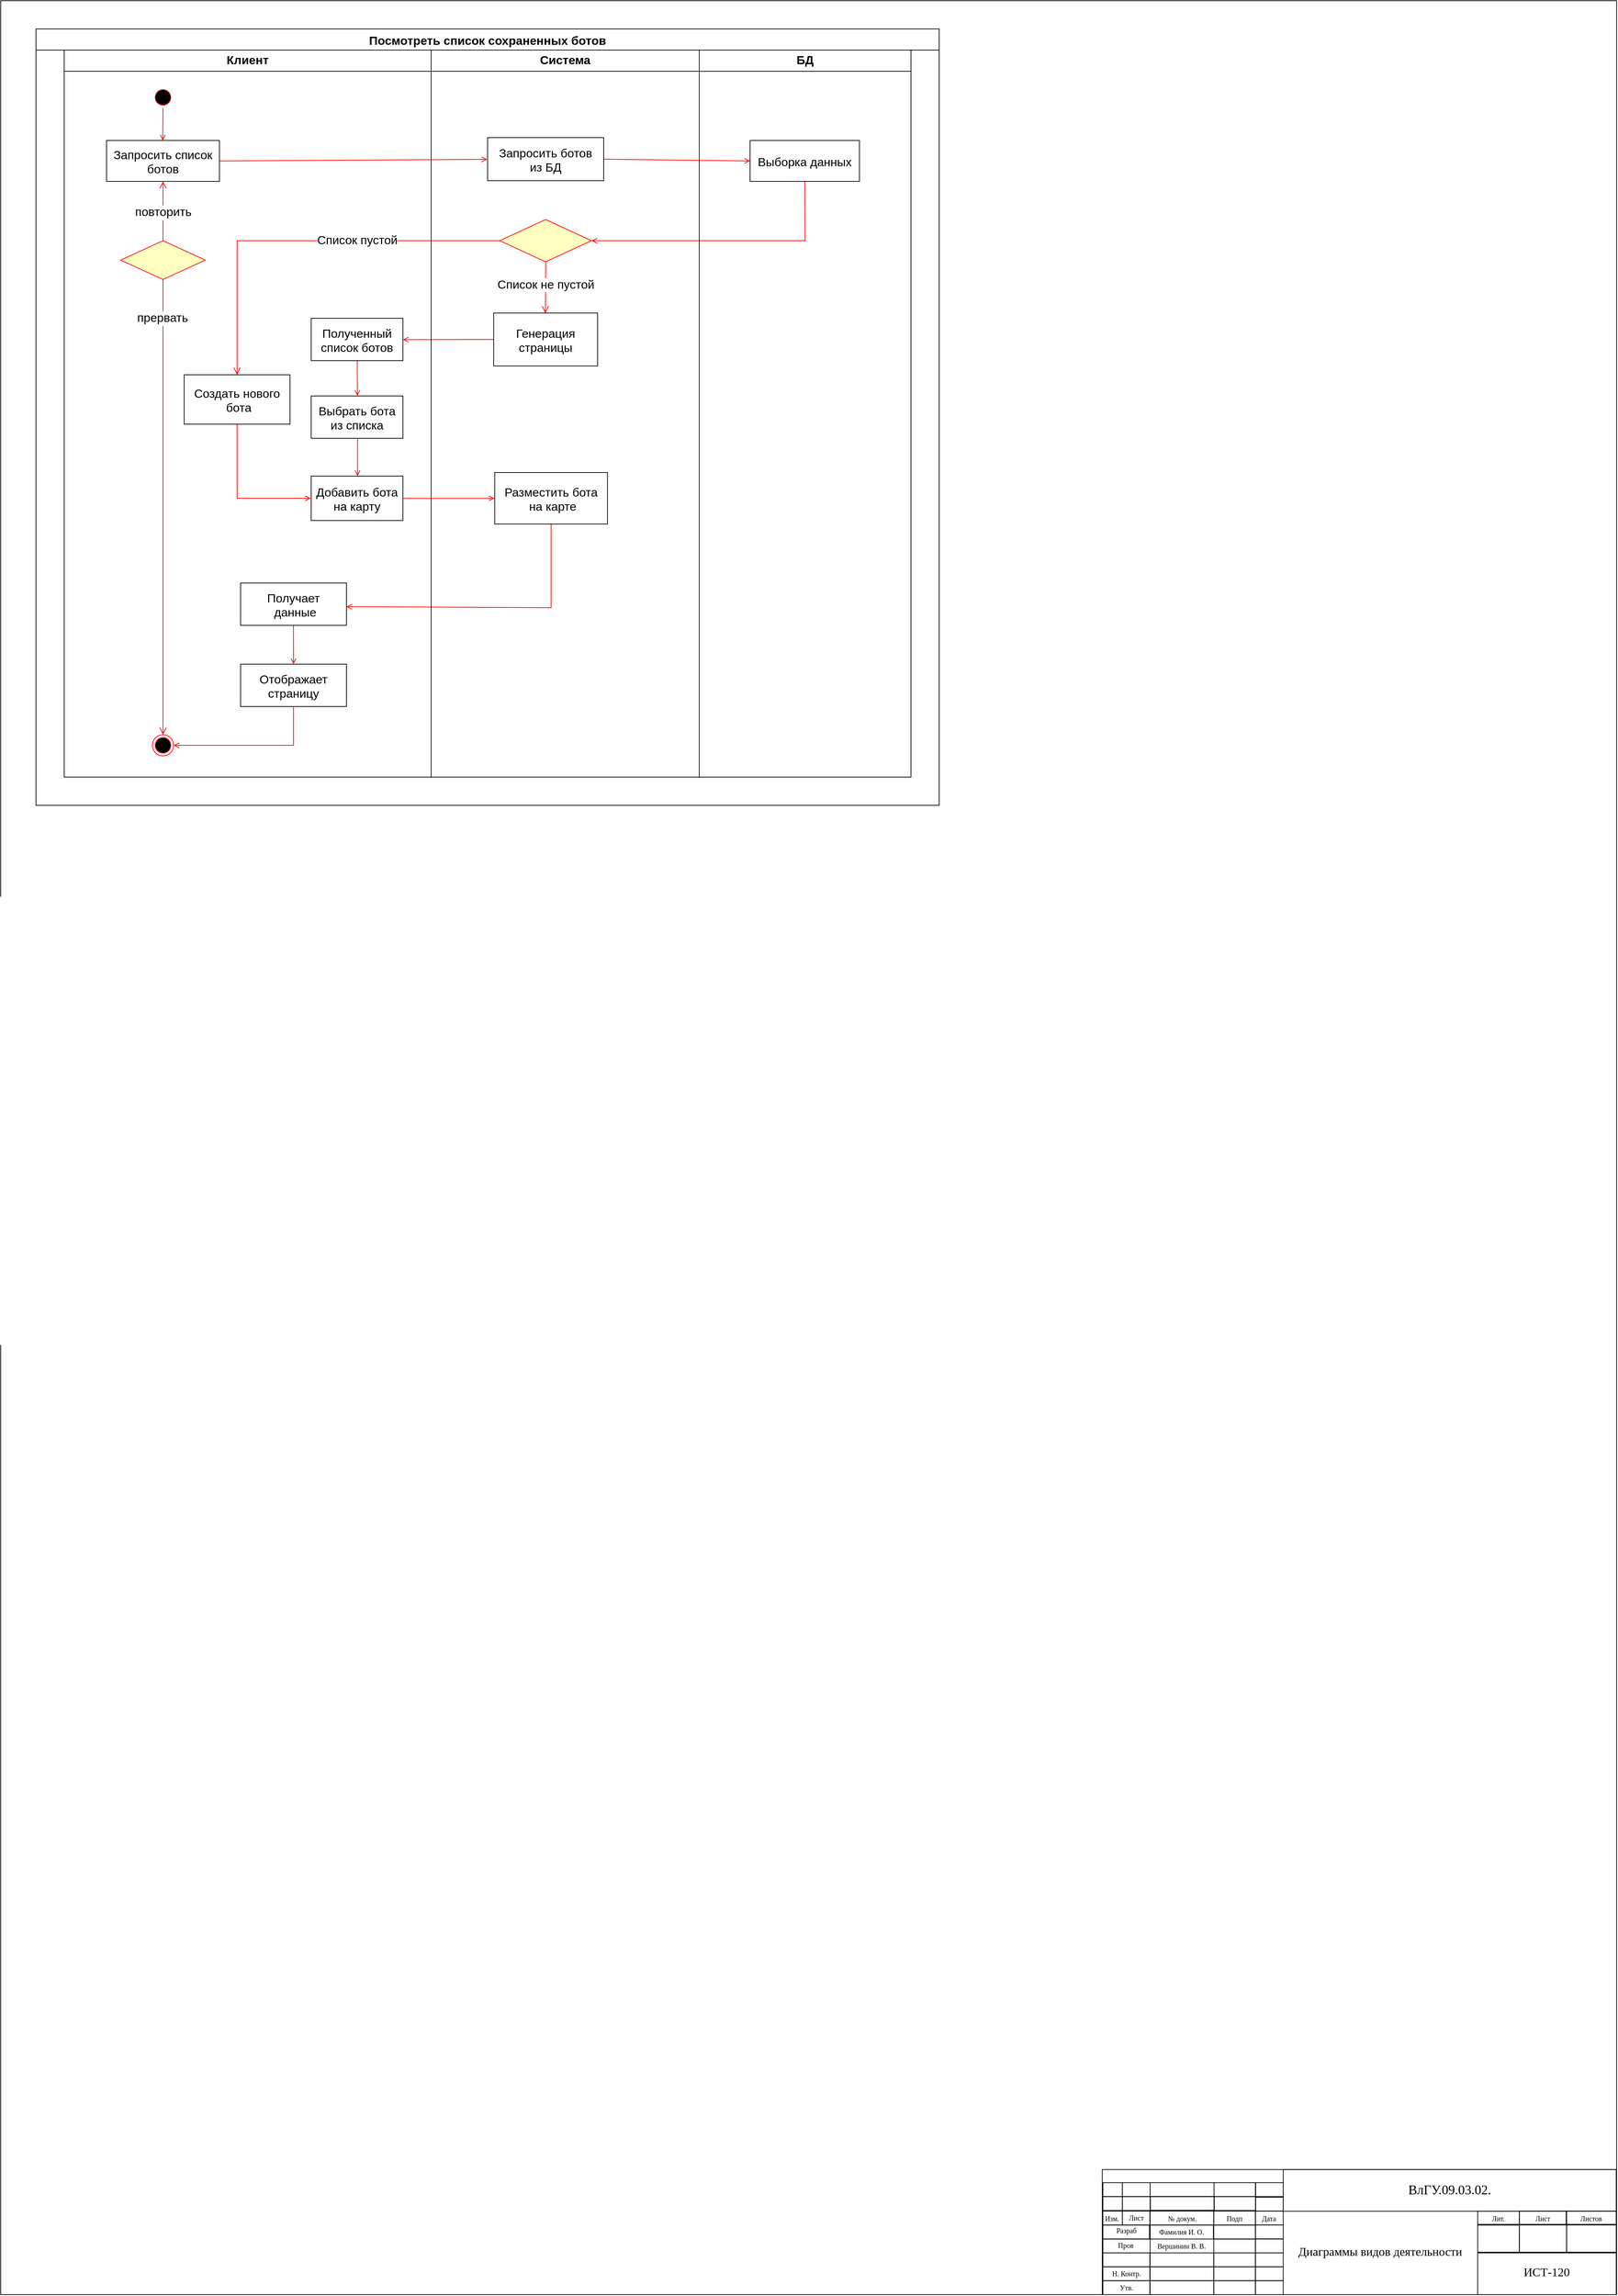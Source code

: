 <mxfile version="20.5.1" type="device"><diagram name="Page-1" id="e7e014a7-5840-1c2e-5031-d8a46d1fe8dd"><mxGraphModel dx="3460" dy="1903" grid="1" gridSize="10" guides="1" tooltips="1" connect="1" arrows="1" fold="1" page="1" pageScale="1" pageWidth="2339" pageHeight="3300" background="none" math="0" shadow="0"><root><mxCell id="0"/><mxCell id="1" parent="0"/><mxCell id="cWWCTGIT67eP3YgJkroJ-1" value="" style="group;movable=0;resizable=0;rotatable=0;deletable=0;editable=0;connectable=0;" parent="1" vertex="1" connectable="0"><mxGeometry x="30" y="20" width="2290.006" height="3250.028" as="geometry"/></mxCell><mxCell id="cWWCTGIT67eP3YgJkroJ-2" value="" style="rounded=0;whiteSpace=wrap;html=1;fillColor=none;movable=0;resizable=0;rotatable=0;deletable=0;editable=0;connectable=0;" parent="cWWCTGIT67eP3YgJkroJ-1" vertex="1"><mxGeometry width="2290" height="3250" as="geometry"/></mxCell><mxCell id="cWWCTGIT67eP3YgJkroJ-4" value="" style="rounded=0;whiteSpace=wrap;html=1;fillColor=none;" parent="cWWCTGIT67eP3YgJkroJ-1" vertex="1"><mxGeometry x="1561.11" y="3072.86" width="728.35" height="177.165" as="geometry"/></mxCell><mxCell id="cWWCTGIT67eP3YgJkroJ-5" value="" style="rounded=0;whiteSpace=wrap;html=1;fillColor=none;" parent="cWWCTGIT67eP3YgJkroJ-1" vertex="1"><mxGeometry x="1562.01" y="3111.16" width="27.559" height="19.685" as="geometry"/></mxCell><mxCell id="cWWCTGIT67eP3YgJkroJ-6" value="" style="rounded=0;whiteSpace=wrap;html=1;fillColor=none;" parent="cWWCTGIT67eP3YgJkroJ-1" vertex="1"><mxGeometry x="1562.0" y="3131.67" width="27.559" height="19.685" as="geometry"/></mxCell><mxCell id="cWWCTGIT67eP3YgJkroJ-7" value="" style="rounded=0;whiteSpace=wrap;html=1;fillColor=none;" parent="cWWCTGIT67eP3YgJkroJ-1" vertex="1"><mxGeometry x="1562.01" y="3091.47" width="27.559" height="19.685" as="geometry"/></mxCell><mxCell id="cWWCTGIT67eP3YgJkroJ-8" value="" style="rounded=0;whiteSpace=wrap;html=1;fillColor=none;" parent="cWWCTGIT67eP3YgJkroJ-1" vertex="1"><mxGeometry x="1589.57" y="3111.16" width="39.37" height="19.685" as="geometry"/></mxCell><mxCell id="cWWCTGIT67eP3YgJkroJ-9" value="" style="rounded=0;whiteSpace=wrap;html=1;fillColor=none;" parent="cWWCTGIT67eP3YgJkroJ-1" vertex="1"><mxGeometry x="1589.56" y="3131.67" width="39.37" height="19.685" as="geometry"/></mxCell><mxCell id="cWWCTGIT67eP3YgJkroJ-10" value="" style="rounded=0;whiteSpace=wrap;html=1;fillColor=none;" parent="cWWCTGIT67eP3YgJkroJ-1" vertex="1"><mxGeometry x="1589.57" y="3091.47" width="39.37" height="19.685" as="geometry"/></mxCell><mxCell id="cWWCTGIT67eP3YgJkroJ-11" value="" style="rounded=0;whiteSpace=wrap;html=1;fillColor=none;" parent="cWWCTGIT67eP3YgJkroJ-1" vertex="1"><mxGeometry x="1628.94" y="3111.16" width="90.551" height="19.685" as="geometry"/></mxCell><mxCell id="cWWCTGIT67eP3YgJkroJ-12" value="" style="rounded=0;whiteSpace=wrap;html=1;fillColor=none;" parent="cWWCTGIT67eP3YgJkroJ-1" vertex="1"><mxGeometry x="1629.28" y="3110.94" width="90.551" height="19.685" as="geometry"/></mxCell><mxCell id="cWWCTGIT67eP3YgJkroJ-13" value="" style="rounded=0;whiteSpace=wrap;html=1;fillColor=none;" parent="cWWCTGIT67eP3YgJkroJ-1" vertex="1"><mxGeometry x="1628.94" y="3091.47" width="90.551" height="19.685" as="geometry"/></mxCell><mxCell id="cWWCTGIT67eP3YgJkroJ-14" value="" style="rounded=0;whiteSpace=wrap;html=1;fillColor=none;" parent="cWWCTGIT67eP3YgJkroJ-1" vertex="1"><mxGeometry x="1719.49" y="3111.16" width="59.055" height="19.685" as="geometry"/></mxCell><mxCell id="cWWCTGIT67eP3YgJkroJ-15" value="" style="rounded=0;whiteSpace=wrap;html=1;fillColor=none;" parent="cWWCTGIT67eP3YgJkroJ-1" vertex="1"><mxGeometry x="1719.14" y="3131.67" width="59.055" height="19.685" as="geometry"/></mxCell><mxCell id="cWWCTGIT67eP3YgJkroJ-16" value="" style="rounded=0;whiteSpace=wrap;html=1;fillColor=none;" parent="cWWCTGIT67eP3YgJkroJ-1" vertex="1"><mxGeometry x="1719.49" y="3091.47" width="59.055" height="19.685" as="geometry"/></mxCell><mxCell id="cWWCTGIT67eP3YgJkroJ-17" value="" style="rounded=0;whiteSpace=wrap;html=1;fillColor=none;" parent="cWWCTGIT67eP3YgJkroJ-1" vertex="1"><mxGeometry x="1778.21" y="3112" width="39.37" height="19.685" as="geometry"/></mxCell><mxCell id="cWWCTGIT67eP3YgJkroJ-18" value="" style="rounded=0;whiteSpace=wrap;html=1;fillColor=none;" parent="cWWCTGIT67eP3YgJkroJ-1" vertex="1"><mxGeometry x="1778.2" y="3131.67" width="39.37" height="19.685" as="geometry"/></mxCell><mxCell id="cWWCTGIT67eP3YgJkroJ-19" value="" style="rounded=0;whiteSpace=wrap;html=1;fillColor=none;" parent="cWWCTGIT67eP3YgJkroJ-1" vertex="1"><mxGeometry x="1778.19" y="3091.47" width="39.37" height="19.685" as="geometry"/></mxCell><mxCell id="cWWCTGIT67eP3YgJkroJ-20" value="" style="rounded=0;whiteSpace=wrap;html=1;fillColor=none;" parent="cWWCTGIT67eP3YgJkroJ-1" vertex="1"><mxGeometry x="1817.56" y="3072.86" width="472.43" height="59.055" as="geometry"/></mxCell><mxCell id="cWWCTGIT67eP3YgJkroJ-21" value="Изм." style="text;html=1;strokeColor=none;fillColor=none;align=center;verticalAlign=middle;whiteSpace=wrap;rounded=0;fontFamily=Times New Roman;fontSize=10;" parent="cWWCTGIT67eP3YgJkroJ-1" vertex="1"><mxGeometry x="1561.11" y="3131.66" width="27.559" height="19.685" as="geometry"/></mxCell><mxCell id="cWWCTGIT67eP3YgJkroJ-22" value="Лист" style="text;html=1;strokeColor=none;fillColor=none;align=center;verticalAlign=middle;whiteSpace=wrap;rounded=0;fontFamily=Times New Roman;fontSize=10;" parent="cWWCTGIT67eP3YgJkroJ-1" vertex="1"><mxGeometry x="1589.91" y="3130.85" width="39.37" height="19.685" as="geometry"/></mxCell><mxCell id="cWWCTGIT67eP3YgJkroJ-23" value="№ докум." style="text;html=1;strokeColor=none;fillColor=none;align=center;verticalAlign=middle;whiteSpace=wrap;rounded=0;fontFamily=Times New Roman;fontSize=10;" parent="cWWCTGIT67eP3YgJkroJ-1" vertex="1"><mxGeometry x="1629.28" y="3131.66" width="90.551" height="19.68" as="geometry"/></mxCell><mxCell id="cWWCTGIT67eP3YgJkroJ-24" value="Подп" style="text;html=1;strokeColor=none;fillColor=none;align=center;verticalAlign=middle;whiteSpace=wrap;rounded=0;fontFamily=Times New Roman;fontSize=10;" parent="cWWCTGIT67eP3YgJkroJ-1" vertex="1"><mxGeometry x="1718.59" y="3131.93" width="59.055" height="19.68" as="geometry"/></mxCell><mxCell id="cWWCTGIT67eP3YgJkroJ-25" value="Дата" style="text;html=1;strokeColor=none;fillColor=none;align=center;verticalAlign=middle;whiteSpace=wrap;rounded=0;fontFamily=Times New Roman;fontSize=10;" parent="cWWCTGIT67eP3YgJkroJ-1" vertex="1"><mxGeometry x="1778.19" y="3131.93" width="39.37" height="19.685" as="geometry"/></mxCell><mxCell id="cWWCTGIT67eP3YgJkroJ-26" value="" style="rounded=0;whiteSpace=wrap;html=1;fillColor=none;" parent="cWWCTGIT67eP3YgJkroJ-1" vertex="1"><mxGeometry x="1562" y="3151.6" width="66.929" height="19.68" as="geometry"/></mxCell><mxCell id="cWWCTGIT67eP3YgJkroJ-27" value="" style="rounded=0;whiteSpace=wrap;html=1;fillColor=none;" parent="cWWCTGIT67eP3YgJkroJ-1" vertex="1"><mxGeometry x="1562" y="3171.28" width="66.929" height="19.68" as="geometry"/></mxCell><mxCell id="cWWCTGIT67eP3YgJkroJ-28" value="" style="rounded=0;whiteSpace=wrap;html=1;fillColor=none;" parent="cWWCTGIT67eP3YgJkroJ-1" vertex="1"><mxGeometry x="1562" y="3190.96" width="66.929" height="19.68" as="geometry"/></mxCell><mxCell id="cWWCTGIT67eP3YgJkroJ-29" value="" style="rounded=0;whiteSpace=wrap;html=1;fillColor=none;" parent="cWWCTGIT67eP3YgJkroJ-1" vertex="1"><mxGeometry x="1562" y="3210.64" width="66.929" height="19.68" as="geometry"/></mxCell><mxCell id="cWWCTGIT67eP3YgJkroJ-30" value="" style="rounded=0;whiteSpace=wrap;html=1;fillColor=none;" parent="cWWCTGIT67eP3YgJkroJ-1" vertex="1"><mxGeometry x="1562" y="3230.32" width="66.929" height="19.68" as="geometry"/></mxCell><mxCell id="cWWCTGIT67eP3YgJkroJ-31" value="" style="rounded=0;whiteSpace=wrap;html=1;fillColor=none;" parent="cWWCTGIT67eP3YgJkroJ-1" vertex="1"><mxGeometry x="1628.6" y="3131.67" width="90.551" height="19.68" as="geometry"/></mxCell><mxCell id="cWWCTGIT67eP3YgJkroJ-32" value="" style="rounded=0;whiteSpace=wrap;html=1;fillColor=none;" parent="cWWCTGIT67eP3YgJkroJ-1" vertex="1"><mxGeometry x="1628.59" y="3190.96" width="90.551" height="19.68" as="geometry"/></mxCell><mxCell id="cWWCTGIT67eP3YgJkroJ-33" value="" style="rounded=0;whiteSpace=wrap;html=1;fillColor=none;" parent="cWWCTGIT67eP3YgJkroJ-1" vertex="1"><mxGeometry x="1628.59" y="3210.64" width="90.551" height="19.68" as="geometry"/></mxCell><mxCell id="cWWCTGIT67eP3YgJkroJ-34" value="" style="rounded=0;whiteSpace=wrap;html=1;fillColor=none;" parent="cWWCTGIT67eP3YgJkroJ-1" vertex="1"><mxGeometry x="1628.59" y="3230.32" width="90.551" height="19.68" as="geometry"/></mxCell><mxCell id="cWWCTGIT67eP3YgJkroJ-35" value="" style="rounded=0;whiteSpace=wrap;html=1;fillColor=none;" parent="cWWCTGIT67eP3YgJkroJ-1" vertex="1"><mxGeometry x="1719.15" y="3151.61" width="59.055" height="19.68" as="geometry"/></mxCell><mxCell id="cWWCTGIT67eP3YgJkroJ-36" value="" style="rounded=0;whiteSpace=wrap;html=1;fillColor=none;" parent="cWWCTGIT67eP3YgJkroJ-1" vertex="1"><mxGeometry x="1719.14" y="3171.28" width="59.055" height="19.68" as="geometry"/></mxCell><mxCell id="cWWCTGIT67eP3YgJkroJ-37" value="" style="rounded=0;whiteSpace=wrap;html=1;fillColor=none;" parent="cWWCTGIT67eP3YgJkroJ-1" vertex="1"><mxGeometry x="1719.14" y="3190.96" width="59.055" height="19.68" as="geometry"/></mxCell><mxCell id="cWWCTGIT67eP3YgJkroJ-38" value="" style="rounded=0;whiteSpace=wrap;html=1;fillColor=none;" parent="cWWCTGIT67eP3YgJkroJ-1" vertex="1"><mxGeometry x="1719.14" y="3210.64" width="59.055" height="19.68" as="geometry"/></mxCell><mxCell id="cWWCTGIT67eP3YgJkroJ-39" value="" style="rounded=0;whiteSpace=wrap;html=1;fillColor=none;" parent="cWWCTGIT67eP3YgJkroJ-1" vertex="1"><mxGeometry x="1719.14" y="3230.32" width="59.055" height="19.68" as="geometry"/></mxCell><mxCell id="cWWCTGIT67eP3YgJkroJ-40" value="" style="rounded=0;whiteSpace=wrap;html=1;fillColor=none;" parent="cWWCTGIT67eP3YgJkroJ-1" vertex="1"><mxGeometry x="1778.19" y="3151.35" width="39.37" height="19.68" as="geometry"/></mxCell><mxCell id="cWWCTGIT67eP3YgJkroJ-41" value="" style="rounded=0;whiteSpace=wrap;html=1;fillColor=none;" parent="cWWCTGIT67eP3YgJkroJ-1" vertex="1"><mxGeometry x="1778.2" y="3171.28" width="39.37" height="19.68" as="geometry"/></mxCell><mxCell id="cWWCTGIT67eP3YgJkroJ-42" value="" style="rounded=0;whiteSpace=wrap;html=1;fillColor=none;" parent="cWWCTGIT67eP3YgJkroJ-1" vertex="1"><mxGeometry x="1778.2" y="3190.96" width="39.37" height="19.68" as="geometry"/></mxCell><mxCell id="cWWCTGIT67eP3YgJkroJ-43" value="" style="rounded=0;whiteSpace=wrap;html=1;fillColor=none;" parent="cWWCTGIT67eP3YgJkroJ-1" vertex="1"><mxGeometry x="1778.2" y="3210.64" width="39.37" height="19.68" as="geometry"/></mxCell><mxCell id="cWWCTGIT67eP3YgJkroJ-44" value="" style="rounded=0;whiteSpace=wrap;html=1;fillColor=none;" parent="cWWCTGIT67eP3YgJkroJ-1" vertex="1"><mxGeometry x="1778.2" y="3230.32" width="39.37" height="19.68" as="geometry"/></mxCell><mxCell id="cWWCTGIT67eP3YgJkroJ-45" value="" style="rounded=0;whiteSpace=wrap;html=1;fontFamily=Times New Roman;fontSize=10;fillColor=none;" parent="cWWCTGIT67eP3YgJkroJ-1" vertex="1"><mxGeometry x="2218.59" y="3131.68" width="70.866" height="19.685" as="geometry"/></mxCell><mxCell id="cWWCTGIT67eP3YgJkroJ-46" value="" style="rounded=0;whiteSpace=wrap;html=1;fontFamily=Times New Roman;fontSize=10;fillColor=none;" parent="cWWCTGIT67eP3YgJkroJ-1" vertex="1"><mxGeometry x="2219.14" y="3150.53" width="70.866" height="39.37" as="geometry"/></mxCell><mxCell id="cWWCTGIT67eP3YgJkroJ-47" value="" style="rounded=0;whiteSpace=wrap;html=1;fontFamily=Times New Roman;fontSize=10;fillColor=none;" parent="cWWCTGIT67eP3YgJkroJ-1" vertex="1"><mxGeometry x="2152.23" y="3131.68" width="66.929" height="19.685" as="geometry"/></mxCell><mxCell id="cWWCTGIT67eP3YgJkroJ-48" value="" style="rounded=0;whiteSpace=wrap;html=1;fontFamily=Times New Roman;fontSize=10;fillColor=none;" parent="cWWCTGIT67eP3YgJkroJ-1" vertex="1"><mxGeometry x="2152.21" y="3150.53" width="66.929" height="39.37" as="geometry"/></mxCell><mxCell id="cWWCTGIT67eP3YgJkroJ-49" value="" style="rounded=0;whiteSpace=wrap;html=1;fontFamily=Times New Roman;fontSize=10;fillColor=none;" parent="cWWCTGIT67eP3YgJkroJ-1" vertex="1"><mxGeometry x="2093.18" y="3131.92" width="59.055" height="19.685" as="geometry"/></mxCell><mxCell id="cWWCTGIT67eP3YgJkroJ-50" value="" style="rounded=0;whiteSpace=wrap;html=1;fontFamily=Times New Roman;fontSize=10;fillColor=none;" parent="cWWCTGIT67eP3YgJkroJ-1" vertex="1"><mxGeometry x="2093.16" y="3150.53" width="59.05" height="39.37" as="geometry"/></mxCell><mxCell id="cWWCTGIT67eP3YgJkroJ-51" value="" style="rounded=0;whiteSpace=wrap;html=1;fontFamily=Times New Roman;fontSize=10;fillColor=none;" parent="cWWCTGIT67eP3YgJkroJ-1" vertex="1"><mxGeometry x="2093.14" y="3190.97" width="196.85" height="59.055" as="geometry"/></mxCell><mxCell id="cWWCTGIT67eP3YgJkroJ-52" value="Разраб" style="text;html=1;strokeColor=none;fillColor=none;align=center;verticalAlign=middle;whiteSpace=wrap;rounded=0;fontFamily=Times New Roman;fontSize=10;" parent="cWWCTGIT67eP3YgJkroJ-1" vertex="1"><mxGeometry x="1562.35" y="3149.47" width="66.929" height="19.68" as="geometry"/></mxCell><mxCell id="cWWCTGIT67eP3YgJkroJ-53" value="Пров" style="text;html=1;strokeColor=none;fillColor=none;align=center;verticalAlign=middle;whiteSpace=wrap;rounded=0;fontFamily=Times New Roman;fontSize=10;" parent="cWWCTGIT67eP3YgJkroJ-1" vertex="1"><mxGeometry x="1561.107" y="3170.217" width="66.929" height="19.68" as="geometry"/></mxCell><mxCell id="cWWCTGIT67eP3YgJkroJ-54" value="Н. Контр." style="text;html=1;strokeColor=none;fillColor=none;align=center;verticalAlign=middle;whiteSpace=wrap;rounded=0;fontFamily=Times New Roman;fontSize=10;" parent="cWWCTGIT67eP3YgJkroJ-1" vertex="1"><mxGeometry x="1562.001" y="3210.641" width="66.929" height="19.68" as="geometry"/></mxCell><mxCell id="cWWCTGIT67eP3YgJkroJ-55" value="Утв." style="text;html=1;strokeColor=none;fillColor=none;align=center;verticalAlign=middle;whiteSpace=wrap;rounded=0;fontFamily=Times New Roman;fontSize=10;" parent="cWWCTGIT67eP3YgJkroJ-1" vertex="1"><mxGeometry x="1562.008" y="3230.348" width="66.929" height="19.68" as="geometry"/></mxCell><mxCell id="cWWCTGIT67eP3YgJkroJ-56" value="Лит." style="text;html=1;strokeColor=none;fillColor=none;align=center;verticalAlign=middle;whiteSpace=wrap;rounded=0;fontFamily=Times New Roman;fontSize=10;" parent="cWWCTGIT67eP3YgJkroJ-1" vertex="1"><mxGeometry x="2093.18" y="3131.93" width="59.055" height="19.68" as="geometry"/></mxCell><mxCell id="cWWCTGIT67eP3YgJkroJ-57" value="Лист" style="text;html=1;strokeColor=none;fillColor=none;align=center;verticalAlign=middle;whiteSpace=wrap;rounded=0;fontFamily=Times New Roman;fontSize=10;" parent="cWWCTGIT67eP3YgJkroJ-1" vertex="1"><mxGeometry x="2152.232" y="3131.682" width="66.929" height="19.68" as="geometry"/></mxCell><mxCell id="cWWCTGIT67eP3YgJkroJ-58" value="Листов" style="text;html=1;strokeColor=none;fillColor=none;align=center;verticalAlign=middle;whiteSpace=wrap;rounded=0;fontFamily=Times New Roman;fontSize=10;" parent="cWWCTGIT67eP3YgJkroJ-1" vertex="1"><mxGeometry x="2219.16" y="3131.68" width="69.75" height="19.68" as="geometry"/></mxCell><mxCell id="cWWCTGIT67eP3YgJkroJ-59" value="" style="rounded=0;whiteSpace=wrap;html=1;fillColor=none;" parent="cWWCTGIT67eP3YgJkroJ-1" vertex="1"><mxGeometry x="1628.04" y="3151.61" width="90.551" height="19.685" as="geometry"/></mxCell><mxCell id="cWWCTGIT67eP3YgJkroJ-60" value="Вершинин В. В." style="text;html=1;strokeColor=none;fillColor=none;align=center;verticalAlign=middle;whiteSpace=wrap;rounded=0;fontFamily=Times New Roman;fontSize=10;" parent="cWWCTGIT67eP3YgJkroJ-1" vertex="1"><mxGeometry x="1629.28" y="3171.03" width="88.74" height="19.68" as="geometry"/></mxCell><mxCell id="cWWCTGIT67eP3YgJkroJ-61" value="Фамилия И. О." style="text;html=1;strokeColor=none;fillColor=none;align=center;verticalAlign=middle;whiteSpace=wrap;rounded=0;fontFamily=Times New Roman;fontSize=10;" parent="cWWCTGIT67eP3YgJkroJ-1" vertex="1"><mxGeometry x="1628.597" y="3151.337" width="88.74" height="19.68" as="geometry"/></mxCell><mxCell id="cWWCTGIT67eP3YgJkroJ-62" value="&lt;span style=&quot;font-size: 14.0pt ; line-height: 150% ; font-family: &amp;quot;times new roman&amp;quot; , serif&quot;&gt;ВлГУ.09.03.02.&lt;/span&gt;" style="text;html=1;strokeColor=none;fillColor=none;align=center;verticalAlign=middle;whiteSpace=wrap;rounded=0;fontFamily=Times New Roman;fontSize=10;" parent="cWWCTGIT67eP3YgJkroJ-1" vertex="1"><mxGeometry x="1817.56" y="3072.86" width="471.33" height="56.74" as="geometry"/></mxCell><mxCell id="cWWCTGIT67eP3YgJkroJ-63" value="&lt;font style=&quot;font-size: 17px;&quot;&gt;ИСТ-120&lt;/font&gt;" style="text;html=1;strokeColor=none;fillColor=none;align=center;verticalAlign=middle;whiteSpace=wrap;rounded=0;fontFamily=Times New Roman;fontSize=10;" parent="cWWCTGIT67eP3YgJkroJ-1" vertex="1"><mxGeometry x="2093.18" y="3189.9" width="195.71" height="57.81" as="geometry"/></mxCell><mxCell id="cWWCTGIT67eP3YgJkroJ-64" value="&lt;font style=&quot;font-size: 17px&quot;&gt;Диаграммы видов деятельности&lt;br&gt;&lt;/font&gt;" style="text;html=1;strokeColor=none;fillColor=none;align=center;verticalAlign=middle;whiteSpace=wrap;rounded=0;fontFamily=Times New Roman;fontSize=10;" parent="cWWCTGIT67eP3YgJkroJ-1" vertex="1"><mxGeometry x="1817.58" y="3131.93" width="274.46" height="116.09" as="geometry"/></mxCell><mxCell id="bpHqdk-EGuPfMAIBg7mt-180" value="" style="endArrow=open;strokeColor=#FF0000;endFill=1;rounded=0;entryX=1.001;entryY=0.504;entryDx=0;entryDy=0;entryPerimeter=0;exitX=-0.001;exitY=0.5;exitDx=0;exitDy=0;exitPerimeter=0;" edge="1" parent="cWWCTGIT67eP3YgJkroJ-1" source="bpHqdk-EGuPfMAIBg7mt-170" target="bpHqdk-EGuPfMAIBg7mt-159"><mxGeometry relative="1" as="geometry"><mxPoint x="665.5" y="922" as="sourcePoint"/><mxPoint x="505.5" y="902" as="targetPoint"/></mxGeometry></mxCell><mxCell id="bpHqdk-EGuPfMAIBg7mt-179" value="" style="endArrow=open;strokeColor=#FF0000;endFill=1;rounded=0;exitX=1.005;exitY=0.502;exitDx=0;exitDy=0;exitPerimeter=0;entryX=-0.003;entryY=0.501;entryDx=0;entryDy=0;entryPerimeter=0;" edge="1" parent="cWWCTGIT67eP3YgJkroJ-1" source="bpHqdk-EGuPfMAIBg7mt-154" target="bpHqdk-EGuPfMAIBg7mt-171"><mxGeometry relative="1" as="geometry"><mxPoint x="515.5" y="1062" as="sourcePoint"/><mxPoint x="655.5" y="1012" as="targetPoint"/></mxGeometry></mxCell><mxCell id="bpHqdk-EGuPfMAIBg7mt-182" value="" style="endArrow=open;strokeColor=#FF0000;endFill=1;rounded=0;exitX=0.5;exitY=1.004;exitDx=0;exitDy=0;exitPerimeter=0;entryX=0.999;entryY=0.56;entryDx=0;entryDy=0;entryPerimeter=0;" edge="1" parent="cWWCTGIT67eP3YgJkroJ-1" source="bpHqdk-EGuPfMAIBg7mt-171" target="bpHqdk-EGuPfMAIBg7mt-156"><mxGeometry relative="1" as="geometry"><mxPoint x="720.5" y="1132" as="sourcePoint"/><mxPoint x="595.5" y="1142" as="targetPoint"/><Array as="points"><mxPoint x="780" y="860"/></Array></mxGeometry></mxCell><mxCell id="bpHqdk-EGuPfMAIBg7mt-160" value="" style="endArrow=open;strokeColor=#FF0000;endFill=1;rounded=0;exitX=0.502;exitY=1;exitDx=0;exitDy=0;exitPerimeter=0;entryX=0.504;entryY=-0.002;entryDx=0;entryDy=0;entryPerimeter=0;" edge="1" parent="cWWCTGIT67eP3YgJkroJ-1" source="bpHqdk-EGuPfMAIBg7mt-159" target="bpHqdk-EGuPfMAIBg7mt-153"><mxGeometry relative="1" as="geometry"><mxPoint x="405.5" y="432" as="sourcePoint"/><mxPoint x="405.5" y="462" as="targetPoint"/></mxGeometry></mxCell><mxCell id="bpHqdk-EGuPfMAIBg7mt-153" value="Выбрать бота &#10;из списка" style="fontSize=17;" vertex="1" parent="cWWCTGIT67eP3YgJkroJ-1"><mxGeometry x="440" y="560" width="130" height="60" as="geometry"/></mxCell><mxCell id="bpHqdk-EGuPfMAIBg7mt-155" value="" style="endArrow=open;strokeColor=#FF0000;endFill=1;rounded=0;exitX=0.505;exitY=1;exitDx=0;exitDy=0;exitPerimeter=0;entryX=0.505;entryY=0;entryDx=0;entryDy=0;entryPerimeter=0;" edge="1" parent="cWWCTGIT67eP3YgJkroJ-1" source="bpHqdk-EGuPfMAIBg7mt-153" target="bpHqdk-EGuPfMAIBg7mt-154"><mxGeometry relative="1" as="geometry"><mxPoint x="310.5" y="502" as="sourcePoint"/><mxPoint x="320.5" y="512" as="targetPoint"/></mxGeometry></mxCell><mxCell id="bpHqdk-EGuPfMAIBg7mt-164" value="" style="ellipse;shape=endState;fillColor=#000000;strokeColor=#ff0000" vertex="1" parent="cWWCTGIT67eP3YgJkroJ-1"><mxGeometry x="215" y="1040" width="30" height="30" as="geometry"/></mxCell><mxCell id="bpHqdk-EGuPfMAIBg7mt-163" value="" style="edgeStyle=orthogonalEdgeStyle;html=1;align=left;verticalAlign=top;endArrow=open;endSize=8;strokeColor=#ff0000;rounded=0;exitX=0.5;exitY=1;exitDx=0;exitDy=0;entryX=0.5;entryY=0;entryDx=0;entryDy=0;" edge="1" parent="cWWCTGIT67eP3YgJkroJ-1" source="bpHqdk-EGuPfMAIBg7mt-161" target="bpHqdk-EGuPfMAIBg7mt-164"><mxGeometry x="-0.768" y="-100" relative="1" as="geometry"><mxPoint x="185.5" y="712" as="targetPoint"/><mxPoint x="175.5" y="342" as="sourcePoint"/><Array as="points"><mxPoint x="230" y="910"/></Array><mxPoint as="offset"/></mxGeometry></mxCell><mxCell id="bpHqdk-EGuPfMAIBg7mt-187" value="прервать" style="edgeLabel;html=1;align=center;verticalAlign=middle;resizable=0;points=[];fontSize=17;" vertex="1" connectable="0" parent="bpHqdk-EGuPfMAIBg7mt-163"><mxGeometry x="-0.831" y="-1" relative="1" as="geometry"><mxPoint as="offset"/></mxGeometry></mxCell><mxCell id="bpHqdk-EGuPfMAIBg7mt-167" value="" style="endArrow=open;strokeColor=#FF0000;endFill=1;rounded=0;exitX=0.499;exitY=1;exitDx=0;exitDy=0;exitPerimeter=0;entryX=0.5;entryY=0;entryDx=0;entryDy=0;" edge="1" parent="cWWCTGIT67eP3YgJkroJ-1" source="bpHqdk-EGuPfMAIBg7mt-156" target="bpHqdk-EGuPfMAIBg7mt-190"><mxGeometry relative="1" as="geometry"><mxPoint x="320.89" y="672" as="sourcePoint"/><mxPoint x="245.5" y="717" as="targetPoint"/><Array as="points"><mxPoint x="415" y="935"/></Array></mxGeometry></mxCell><mxCell id="bpHqdk-EGuPfMAIBg7mt-154" value="Добавить бота &#10;на карту" style="fontSize=17;" vertex="1" parent="cWWCTGIT67eP3YgJkroJ-1"><mxGeometry x="440" y="673.5" width="130" height="63" as="geometry"/></mxCell><mxCell id="bpHqdk-EGuPfMAIBg7mt-166" value="" style="endArrow=open;strokeColor=#FF0000;endFill=1;rounded=0;entryX=-0.005;entryY=0.5;entryDx=0;entryDy=0;entryPerimeter=0;exitX=0.5;exitY=1;exitDx=0;exitDy=0;" edge="1" parent="cWWCTGIT67eP3YgJkroJ-1" source="bpHqdk-EGuPfMAIBg7mt-165" target="bpHqdk-EGuPfMAIBg7mt-154"><mxGeometry relative="1" as="geometry"><mxPoint x="210" y="590" as="sourcePoint"/><mxPoint x="255.5" y="562" as="targetPoint"/><Array as="points"><mxPoint x="335" y="705"/></Array></mxGeometry></mxCell><mxCell id="bpHqdk-EGuPfMAIBg7mt-156" value="Получает&#10; данные" style="fontSize=17;" vertex="1" parent="cWWCTGIT67eP3YgJkroJ-1"><mxGeometry x="340" y="825" width="150" height="60" as="geometry"/></mxCell><mxCell id="bpHqdk-EGuPfMAIBg7mt-173" value="&lt;font style=&quot;font-size: 17px;&quot;&gt;Список не пустой&lt;/font&gt;" style="edgeStyle=orthogonalEdgeStyle;html=1;align=left;verticalAlign=bottom;endArrow=open;endSize=8;strokeColor=#ff0000;rounded=0;exitX=0.5;exitY=1;exitDx=0;exitDy=0;entryX=0.497;entryY=0.004;entryDx=0;entryDy=0;entryPerimeter=0;" edge="1" parent="cWWCTGIT67eP3YgJkroJ-1" source="bpHqdk-EGuPfMAIBg7mt-172" target="bpHqdk-EGuPfMAIBg7mt-170"><mxGeometry x="0.247" y="-70" relative="1" as="geometry"><mxPoint x="615.5" y="332" as="targetPoint"/><mxPoint x="705.5" y="302" as="sourcePoint"/><mxPoint as="offset"/></mxGeometry></mxCell><mxCell id="bpHqdk-EGuPfMAIBg7mt-172" value="" style="rhombus;whiteSpace=wrap;html=1;fillColor=#ffffc0;strokeColor=#ff0000;" vertex="1" parent="cWWCTGIT67eP3YgJkroJ-1"><mxGeometry x="707.25" y="310" width="130" height="60" as="geometry"/></mxCell><mxCell id="bpHqdk-EGuPfMAIBg7mt-181" value="" style="edgeStyle=orthogonalEdgeStyle;html=1;align=left;verticalAlign=top;endArrow=open;endSize=8;strokeColor=#ff0000;rounded=0;exitX=0;exitY=0.5;exitDx=0;exitDy=0;" edge="1" parent="cWWCTGIT67eP3YgJkroJ-1" source="bpHqdk-EGuPfMAIBg7mt-172"><mxGeometry x="-0.69" relative="1" as="geometry"><mxPoint x="335" y="530" as="targetPoint"/><Array as="points"><mxPoint x="335" y="340"/></Array><mxPoint as="offset"/></mxGeometry></mxCell><mxCell id="bpHqdk-EGuPfMAIBg7mt-189" value="Список пустой" style="edgeLabel;html=1;align=center;verticalAlign=middle;resizable=0;points=[];fontSize=17;" vertex="1" connectable="0" parent="bpHqdk-EGuPfMAIBg7mt-181"><mxGeometry x="-0.165" relative="1" as="geometry"><mxPoint x="32" as="offset"/></mxGeometry></mxCell><mxCell id="bpHqdk-EGuPfMAIBg7mt-178" value="" style="endArrow=open;strokeColor=#FF0000;endFill=1;rounded=0;exitX=0.5;exitY=1;exitDx=0;exitDy=0;entryX=1;entryY=0.5;entryDx=0;entryDy=0;" edge="1" parent="cWWCTGIT67eP3YgJkroJ-1" source="bpHqdk-EGuPfMAIBg7mt-175" target="bpHqdk-EGuPfMAIBg7mt-172"><mxGeometry relative="1" as="geometry"><mxPoint x="925.5" y="792" as="sourcePoint"/><mxPoint x="795.5" y="872" as="targetPoint"/><Array as="points"><mxPoint x="1140" y="340"/></Array></mxGeometry></mxCell><mxCell id="bpHqdk-EGuPfMAIBg7mt-177" value="" style="endArrow=open;strokeColor=#FF0000;endFill=1;rounded=0;exitX=1.003;exitY=0.501;exitDx=0;exitDy=0;exitPerimeter=0;entryX=0;entryY=0.5;entryDx=0;entryDy=0;" edge="1" parent="cWWCTGIT67eP3YgJkroJ-1" source="bpHqdk-EGuPfMAIBg7mt-169" target="bpHqdk-EGuPfMAIBg7mt-175"><mxGeometry relative="1" as="geometry"><mxPoint x="775.5" y="792" as="sourcePoint"/><mxPoint x="939.5" y="772" as="targetPoint"/></mxGeometry></mxCell><mxCell id="bpHqdk-EGuPfMAIBg7mt-43" value="Посмотреть список сохраненных ботов" style="swimlane;startSize=30;fontSize=17;movable=1;resizable=1;rotatable=1;deletable=1;editable=1;connectable=1;" vertex="1" parent="cWWCTGIT67eP3YgJkroJ-1"><mxGeometry x="50" y="40" width="1280" height="1100" as="geometry"/></mxCell><mxCell id="bpHqdk-EGuPfMAIBg7mt-151" value="Клиент" style="swimlane;whiteSpace=wrap;fontSize=17;startSize=30;movable=1;resizable=1;rotatable=1;deletable=1;editable=1;connectable=1;" vertex="1" parent="bpHqdk-EGuPfMAIBg7mt-43"><mxGeometry x="40" y="30" width="520" height="1030" as="geometry"/></mxCell><mxCell id="bpHqdk-EGuPfMAIBg7mt-152" value="" style="ellipse;shape=startState;fillColor=#000000;strokeColor=#ff0000;" vertex="1" parent="bpHqdk-EGuPfMAIBg7mt-151"><mxGeometry x="125" y="52" width="30" height="30" as="geometry"/></mxCell><mxCell id="bpHqdk-EGuPfMAIBg7mt-157" value="Запросить список &#10;ботов" style="fontSize=17;" vertex="1" parent="bpHqdk-EGuPfMAIBg7mt-151"><mxGeometry x="60" y="128" width="160" height="58" as="geometry"/></mxCell><mxCell id="bpHqdk-EGuPfMAIBg7mt-158" value="" style="endArrow=open;strokeColor=#FF0000;endFill=1;rounded=0;exitX=0.5;exitY=1;exitDx=0;exitDy=0;entryX=0.498;entryY=0.003;entryDx=0;entryDy=0;entryPerimeter=0;" edge="1" parent="bpHqdk-EGuPfMAIBg7mt-151" source="bpHqdk-EGuPfMAIBg7mt-152" target="bpHqdk-EGuPfMAIBg7mt-157"><mxGeometry relative="1" as="geometry"><mxPoint x="140.5" y="82" as="sourcePoint"/><mxPoint x="135.5" y="112" as="targetPoint"/></mxGeometry></mxCell><mxCell id="bpHqdk-EGuPfMAIBg7mt-161" value="" style="rhombus;whiteSpace=wrap;html=1;fillColor=#ffffc0;strokeColor=#ff0000;" vertex="1" parent="bpHqdk-EGuPfMAIBg7mt-151"><mxGeometry x="80" y="270" width="120" height="55" as="geometry"/></mxCell><mxCell id="bpHqdk-EGuPfMAIBg7mt-162" value="" style="edgeStyle=orthogonalEdgeStyle;html=1;align=left;verticalAlign=bottom;endArrow=open;endSize=8;strokeColor=#ff0000;rounded=0;exitX=0.5;exitY=0;exitDx=0;exitDy=0;entryX=0.5;entryY=1;entryDx=0;entryDy=0;" edge="1" parent="bpHqdk-EGuPfMAIBg7mt-151" source="bpHqdk-EGuPfMAIBg7mt-161" target="bpHqdk-EGuPfMAIBg7mt-157"><mxGeometry x="-0.148" y="40" relative="1" as="geometry"><mxPoint x="179" y="171.0" as="targetPoint"/><mxPoint x="142" y="251" as="sourcePoint"/><mxPoint as="offset"/><Array as="points"><mxPoint x="140" y="270"/></Array></mxGeometry></mxCell><mxCell id="bpHqdk-EGuPfMAIBg7mt-188" value="повторить" style="edgeLabel;html=1;align=center;verticalAlign=middle;resizable=0;points=[];fontSize=17;" vertex="1" connectable="0" parent="bpHqdk-EGuPfMAIBg7mt-162"><mxGeometry x="0.087" y="2" relative="1" as="geometry"><mxPoint x="2" y="5" as="offset"/></mxGeometry></mxCell><mxCell id="bpHqdk-EGuPfMAIBg7mt-168" value="Система" style="swimlane;whiteSpace=wrap;startSize=30;fontSize=17;movable=1;resizable=1;rotatable=1;deletable=1;editable=1;connectable=1;" vertex="1" parent="bpHqdk-EGuPfMAIBg7mt-43"><mxGeometry x="560" y="30" width="380" height="1030" as="geometry"/></mxCell><mxCell id="bpHqdk-EGuPfMAIBg7mt-170" value="Генерация &#10;страницы" style="fontSize=17;" vertex="1" parent="bpHqdk-EGuPfMAIBg7mt-168"><mxGeometry x="88.63" y="372.5" width="147.25" height="75" as="geometry"/></mxCell><mxCell id="bpHqdk-EGuPfMAIBg7mt-174" value="БД" style="swimlane;whiteSpace=wrap;startSize=30;fontSize=17;movable=1;resizable=1;rotatable=1;deletable=1;editable=1;connectable=1;" vertex="1" parent="bpHqdk-EGuPfMAIBg7mt-43"><mxGeometry x="940" y="30" width="300" height="1030" as="geometry"/></mxCell><mxCell id="bpHqdk-EGuPfMAIBg7mt-159" value="Полученный &#10;список ботов" style="fontSize=17;" vertex="1" parent="cWWCTGIT67eP3YgJkroJ-1"><mxGeometry x="440" y="450" width="130" height="60" as="geometry"/></mxCell><mxCell id="bpHqdk-EGuPfMAIBg7mt-169" value="Запросить ботов &#10;из БД" style="fontSize=17;" vertex="1" parent="cWWCTGIT67eP3YgJkroJ-1"><mxGeometry x="690" y="194" width="164.5" height="61" as="geometry"/></mxCell><mxCell id="bpHqdk-EGuPfMAIBg7mt-176" value="" style="endArrow=open;strokeColor=#FF0000;endFill=1;rounded=0;exitX=1.002;exitY=0.5;exitDx=0;exitDy=0;exitPerimeter=0;entryX=-0.003;entryY=0.504;entryDx=0;entryDy=0;entryPerimeter=0;" edge="1" parent="cWWCTGIT67eP3YgJkroJ-1" source="bpHqdk-EGuPfMAIBg7mt-157" target="bpHqdk-EGuPfMAIBg7mt-169"><mxGeometry relative="1" as="geometry"><mxPoint x="495.5" y="782" as="sourcePoint"/><mxPoint x="645.5" y="782" as="targetPoint"/></mxGeometry></mxCell><mxCell id="bpHqdk-EGuPfMAIBg7mt-165" value="Создать нового&#10; бота" style="fontSize=17;" vertex="1" parent="cWWCTGIT67eP3YgJkroJ-1"><mxGeometry x="260" y="530" width="150" height="70" as="geometry"/></mxCell><mxCell id="bpHqdk-EGuPfMAIBg7mt-171" value="Разместить бота&#10; на карте" style="fontSize=17;" vertex="1" parent="cWWCTGIT67eP3YgJkroJ-1"><mxGeometry x="700.12" y="668.5" width="159.75" height="73" as="geometry"/></mxCell><mxCell id="bpHqdk-EGuPfMAIBg7mt-190" value="Отображает &#10;страницу" style="fontSize=17;" vertex="1" parent="cWWCTGIT67eP3YgJkroJ-1"><mxGeometry x="340" y="940" width="150" height="60" as="geometry"/></mxCell><mxCell id="bpHqdk-EGuPfMAIBg7mt-191" value="" style="endArrow=open;strokeColor=#FF0000;endFill=1;rounded=0;exitX=0.5;exitY=1;exitDx=0;exitDy=0;entryX=1;entryY=0.5;entryDx=0;entryDy=0;" edge="1" parent="cWWCTGIT67eP3YgJkroJ-1" source="bpHqdk-EGuPfMAIBg7mt-190" target="bpHqdk-EGuPfMAIBg7mt-164"><mxGeometry relative="1" as="geometry"><mxPoint x="390.0" y="1020" as="sourcePoint"/><mxPoint x="390.15" y="1075" as="targetPoint"/><Array as="points"><mxPoint x="415" y="1055"/></Array></mxGeometry></mxCell><mxCell id="bpHqdk-EGuPfMAIBg7mt-175" value="Выборка данных" style="fontSize=17;" vertex="1" parent="cWWCTGIT67eP3YgJkroJ-1"><mxGeometry x="1062" y="198" width="155" height="58" as="geometry"/></mxCell></root></mxGraphModel></diagram></mxfile>